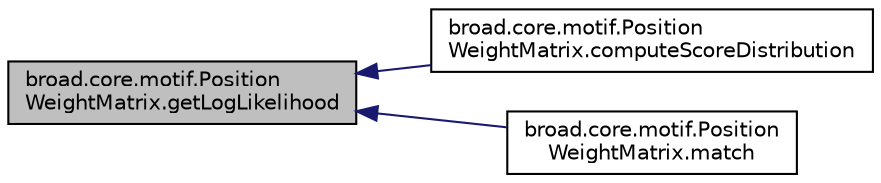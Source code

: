 digraph "broad.core.motif.PositionWeightMatrix.getLogLikelihood"
{
  edge [fontname="Helvetica",fontsize="10",labelfontname="Helvetica",labelfontsize="10"];
  node [fontname="Helvetica",fontsize="10",shape=record];
  rankdir="LR";
  Node1 [label="broad.core.motif.Position\lWeightMatrix.getLogLikelihood",height=0.2,width=0.4,color="black", fillcolor="grey75", style="filled" fontcolor="black"];
  Node1 -> Node2 [dir="back",color="midnightblue",fontsize="10",style="solid"];
  Node2 [label="broad.core.motif.Position\lWeightMatrix.computeScoreDistribution",height=0.2,width=0.4,color="black", fillcolor="white", style="filled",URL="$classbroad_1_1core_1_1motif_1_1_position_weight_matrix.html#a8dbc8707e7fd3c12d2264d80ecf20d36"];
  Node1 -> Node3 [dir="back",color="midnightblue",fontsize="10",style="solid"];
  Node3 [label="broad.core.motif.Position\lWeightMatrix.match",height=0.2,width=0.4,color="black", fillcolor="white", style="filled",URL="$classbroad_1_1core_1_1motif_1_1_position_weight_matrix.html#a3b83d9fb74cd24fa5256f0e66af3d353"];
}
